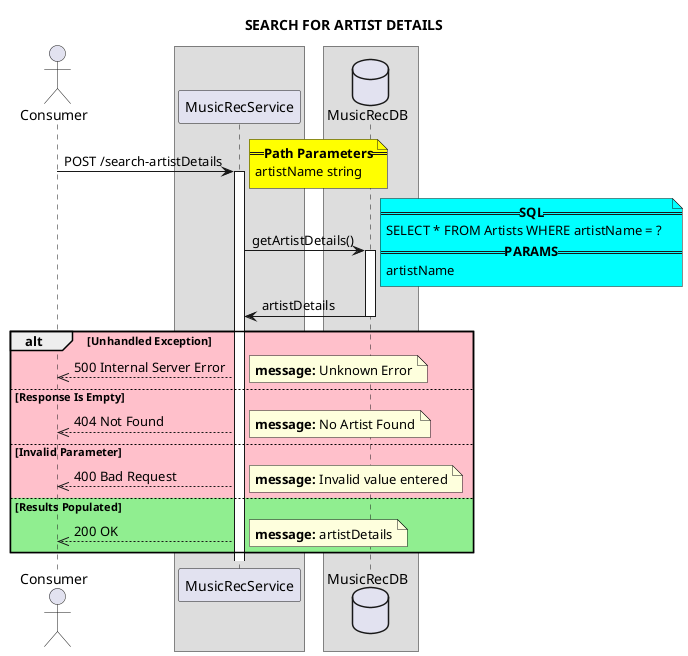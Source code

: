 @startuml
title SEARCH FOR ARTIST DETAILS

actor Consumer
box
    participant MusicRecService
end box

box
    database MusicRecDB
end box

Consumer -> MusicRecService: POST /search-artistDetails
activate MusicRecService
    note right #yellow
    ==**Path Parameters**==
    artistName string
    end note

    MusicRecService -> MusicRecDB: getArtistDetails()
    activate MusicRecDB
        note right #aqua
            ==**SQL**==
            SELECT * FROM Artists WHERE artistName = ?
            ==**PARAMS**==
            artistName
        end note

    MusicRecDB -> MusicRecService: artistDetails
    deactivate MusicRecDB

    alt #pink Unhandled Exception
        Consumer <<-- MusicRecService: 500 Internal Server Error
        note right
            **message:** Unknown Error
        end note
    else #pink Response Is Empty
        Consumer <<-- MusicRecService: 404 Not Found
        note right
            **message:** No Artist Found
        end note
    else #pink Invalid Parameter
        Consumer <<-- MusicRecService: 400 Bad Request
        note right
            **message:** Invalid value entered
        end note
    else #lightgreen Results Populated
        Consumer <<-- MusicRecService: 200 OK
        note right
            **message:** artistDetails
        end note
    end alt
@enduml